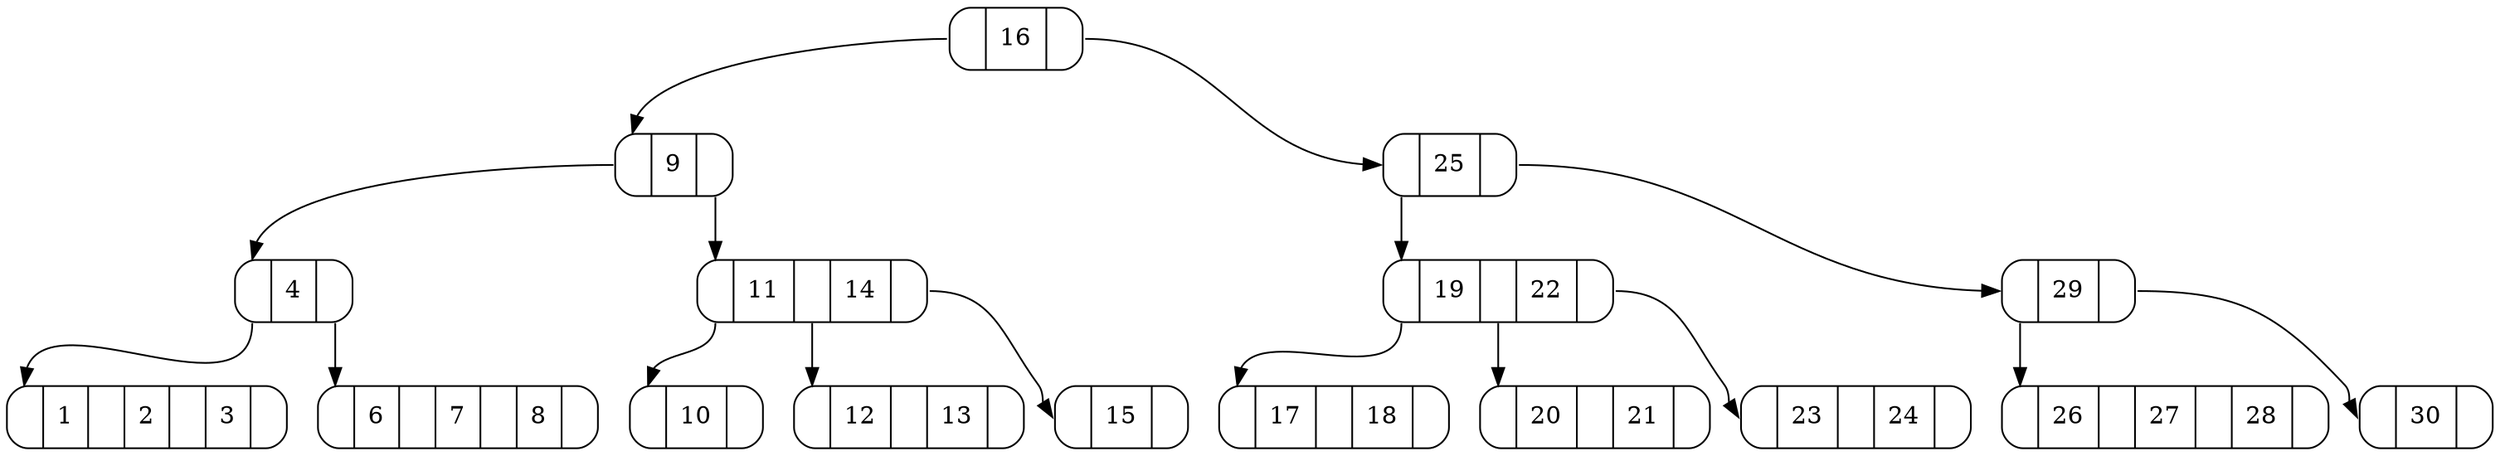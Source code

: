 digraph G{ 
"M0x5572f9774f30" [ label= " <f0> |<f-1> 16 | <f1> " , shape=Mrecord]"M0x5572f9771db0" [ label= " <f0> |<f-1> 9 | <f1> " , shape=Mrecord]"M0x5572f9774550" [ label= " <f0> |<f-1> 4 | <f1> " , shape=Mrecord]"M0x5572f97721d0" [ label= " <f0> |<f-1> 1 | <f1>  | <f-2> 2 | <f2>  | <f-3> 3 | <f3> " , shape=Mrecord]"M0x5572f9774550":f0 -> "M0x5572f97721d0":f0 "M0x5572f9771cb0" [ label= " <f0> |<f-1> 6 | <f1>  | <f-2> 7 | <f2>  | <f-3> 8 | <f3> " , shape=Mrecord]"M0x5572f9774550":f1 -> "M0x5572f9771cb0":f0 "M0x5572f9771db0":f0 -> "M0x5572f9774550":f0 "M0x5572f9771f00" [ label= " <f0> |<f-1> 11 | <f1>  | <f-2> 14 | <f2> " , shape=Mrecord]"M0x5572f9771d10" [ label= " <f0> |<f-1> 10 | <f1> " , shape=Mrecord]"M0x5572f9771f00":f0 -> "M0x5572f9771d10":f0 "M0x5572f97722d0" [ label= " <f0> |<f-1> 12 | <f1>  | <f-2> 13 | <f2> " , shape=Mrecord]"M0x5572f9771f00":f1 -> "M0x5572f97722d0":f0 "M0x5572f9771d70" [ label= " <f0> |<f-1> 15 | <f1> " , shape=Mrecord]"M0x5572f9771f00":f2 -> "M0x5572f9771d70":f0 "M0x5572f9771db0":f1 -> "M0x5572f9771f00":f0 "M0x5572f9774f30":f0 -> "M0x5572f9771db0":f0 "M0x5572f9774f90" [ label= " <f0> |<f-1> 25 | <f1> " , shape=Mrecord]"M0x5572f9771dd0" [ label= " <f0> |<f-1> 19 | <f1>  | <f-2> 22 | <f2> " , shape=Mrecord]"M0x5572f9772480" [ label= " <f0> |<f-1> 17 | <f1>  | <f-2> 18 | <f2> " , shape=Mrecord]"M0x5572f9771dd0":f0 -> "M0x5572f9772480":f0 "M0x5572f9771df0" [ label= " <f0> |<f-1> 20 | <f1>  | <f-2> 21 | <f2> " , shape=Mrecord]"M0x5572f9771dd0":f1 -> "M0x5572f9771df0":f0 "M0x5572f9771d90" [ label= " <f0> |<f-1> 23 | <f1>  | <f-2> 24 | <f2> " , shape=Mrecord]"M0x5572f9771dd0":f2 -> "M0x5572f9771d90":f0 "M0x5572f9774f90":f0 -> "M0x5572f9771dd0":f0 "M0x5572f9774e10" [ label= " <f0> |<f-1> 29 | <f1> " , shape=Mrecord]"M0x5572f9771e10" [ label= " <f0> |<f-1> 26 | <f1>  | <f-2> 27 | <f2>  | <f-3> 28 | <f3> " , shape=Mrecord]"M0x5572f9774e10":f0 -> "M0x5572f9771e10":f0 "M0x5572f9771e30" [ label= " <f0> |<f-1> 30 | <f1> " , shape=Mrecord]"M0x5572f9774e10":f1 -> "M0x5572f9771e30":f0 "M0x5572f9774f90":f1 -> "M0x5572f9774e10":f0 "M0x5572f9774f30":f1 -> "M0x5572f9774f90":f0  } 

